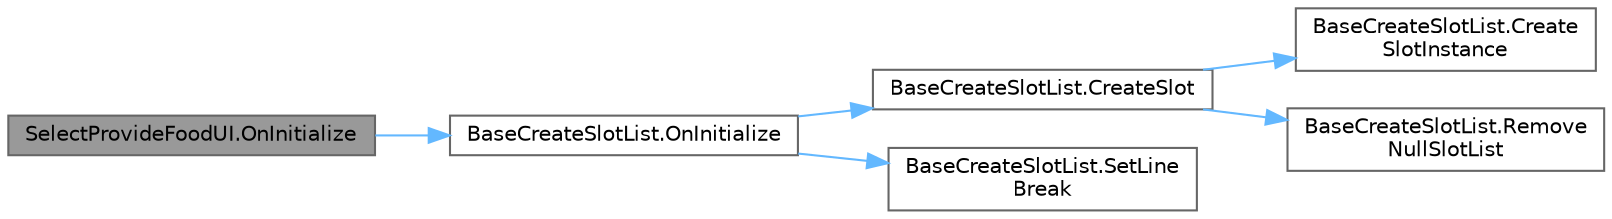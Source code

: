 digraph "SelectProvideFoodUI.OnInitialize"
{
 // LATEX_PDF_SIZE
  bgcolor="transparent";
  edge [fontname=Helvetica,fontsize=10,labelfontname=Helvetica,labelfontsize=10];
  node [fontname=Helvetica,fontsize=10,shape=box,height=0.2,width=0.4];
  rankdir="LR";
  Node1 [id="Node000001",label="SelectProvideFoodUI.OnInitialize",height=0.2,width=0.4,color="gray40", fillcolor="grey60", style="filled", fontcolor="black",tooltip="最初に一度初期化"];
  Node1 -> Node2 [id="edge1_Node000001_Node000002",color="steelblue1",style="solid",tooltip=" "];
  Node2 [id="Node000002",label="BaseCreateSlotList.OnInitialize",height=0.2,width=0.4,color="grey40", fillcolor="white", style="filled",URL="$class_base_create_slot_list.html#a6059aef6a5971425788c7080bca5a4b6",tooltip=" "];
  Node2 -> Node3 [id="edge2_Node000002_Node000003",color="steelblue1",style="solid",tooltip=" "];
  Node3 [id="Node000003",label="BaseCreateSlotList.CreateSlot",height=0.2,width=0.4,color="grey40", fillcolor="white", style="filled",URL="$class_base_create_slot_list.html#a1050fa09f7705d5e74fa66f14594368b",tooltip=" "];
  Node3 -> Node4 [id="edge3_Node000003_Node000004",color="steelblue1",style="solid",tooltip=" "];
  Node4 [id="Node000004",label="BaseCreateSlotList.Create\lSlotInstance",height=0.2,width=0.4,color="grey40", fillcolor="white", style="filled",URL="$class_base_create_slot_list.html#a51b06cac02cad5cb1ecba94d423d7f41",tooltip=" "];
  Node3 -> Node5 [id="edge4_Node000003_Node000005",color="steelblue1",style="solid",tooltip=" "];
  Node5 [id="Node000005",label="BaseCreateSlotList.Remove\lNullSlotList",height=0.2,width=0.4,color="grey40", fillcolor="white", style="filled",URL="$class_base_create_slot_list.html#a693cdbf1d249c8dd8319c2c080098cd0",tooltip=" "];
  Node2 -> Node6 [id="edge5_Node000002_Node000006",color="steelblue1",style="solid",tooltip=" "];
  Node6 [id="Node000006",label="BaseCreateSlotList.SetLine\lBreak",height=0.2,width=0.4,color="grey40", fillcolor="white", style="filled",URL="$class_base_create_slot_list.html#a4ffb3cced3ac36001117fd8dd2f0e87a",tooltip=" "];
}
